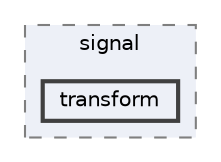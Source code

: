 digraph "lib/signal/include/calgopp/signal/transform"
{
 // LATEX_PDF_SIZE
  bgcolor="transparent";
  edge [fontname=Helvetica,fontsize=10,labelfontname=Helvetica,labelfontsize=10];
  node [fontname=Helvetica,fontsize=10,shape=box,height=0.2,width=0.4];
  compound=true
  subgraph clusterdir_0829d3d72105bd92a179e229b2abdd65 {
    graph [ bgcolor="#edf0f7", pencolor="grey50", label="signal", fontname=Helvetica,fontsize=10 style="filled,dashed", URL="dir_0829d3d72105bd92a179e229b2abdd65.html",tooltip=""]
  dir_48be09d923a4f9514d43bda5e5d2a89c [label="transform", fillcolor="#edf0f7", color="grey25", style="filled,bold", URL="dir_48be09d923a4f9514d43bda5e5d2a89c.html",tooltip=""];
  }
}
